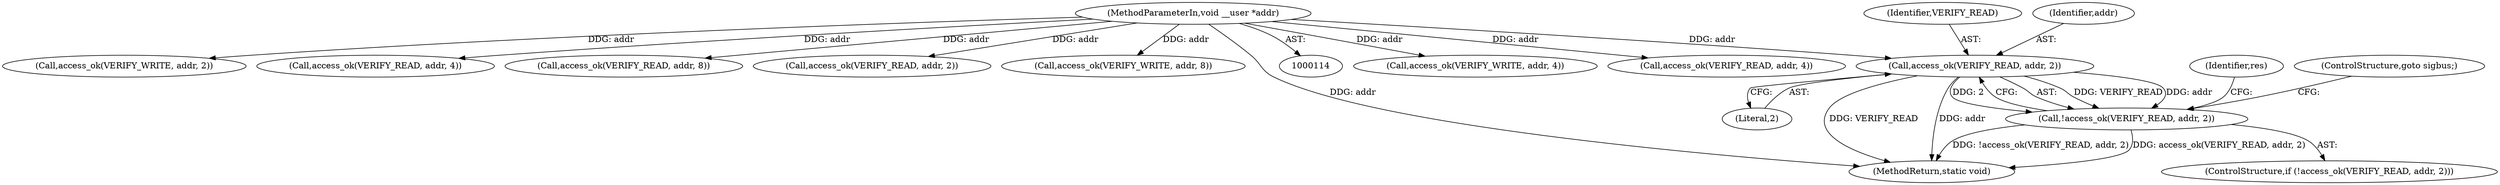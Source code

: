digraph "0_linux_a8b0ca17b80e92faab46ee7179ba9e99ccb61233_12@pointer" {
"1000158" [label="(Call,access_ok(VERIFY_READ, addr, 2))"];
"1000116" [label="(MethodParameterIn,void __user *addr)"];
"1000157" [label="(Call,!access_ok(VERIFY_READ, addr, 2))"];
"1000164" [label="(Identifier,res)"];
"1000157" [label="(Call,!access_ok(VERIFY_READ, addr, 2))"];
"1000310" [label="(Call,access_ok(VERIFY_WRITE, addr, 4))"];
"1000116" [label="(MethodParameterIn,void __user *addr)"];
"1000159" [label="(Identifier,VERIFY_READ)"];
"1000161" [label="(Literal,2)"];
"1000160" [label="(Identifier,addr)"];
"1000183" [label="(Call,access_ok(VERIFY_READ, addr, 4))"];
"1000156" [label="(ControlStructure,if (!access_ok(VERIFY_READ, addr, 2)))"];
"1000162" [label="(ControlStructure,goto sigbus;)"];
"1000285" [label="(Call,access_ok(VERIFY_WRITE, addr, 2))"];
"1000233" [label="(Call,access_ok(VERIFY_READ, addr, 4))"];
"1000259" [label="(Call,access_ok(VERIFY_READ, addr, 8))"];
"1000208" [label="(Call,access_ok(VERIFY_READ, addr, 2))"];
"1000335" [label="(Call,access_ok(VERIFY_WRITE, addr, 8))"];
"1000415" [label="(MethodReturn,static void)"];
"1000158" [label="(Call,access_ok(VERIFY_READ, addr, 2))"];
"1000158" -> "1000157"  [label="AST: "];
"1000158" -> "1000161"  [label="CFG: "];
"1000159" -> "1000158"  [label="AST: "];
"1000160" -> "1000158"  [label="AST: "];
"1000161" -> "1000158"  [label="AST: "];
"1000157" -> "1000158"  [label="CFG: "];
"1000158" -> "1000415"  [label="DDG: VERIFY_READ"];
"1000158" -> "1000415"  [label="DDG: addr"];
"1000158" -> "1000157"  [label="DDG: VERIFY_READ"];
"1000158" -> "1000157"  [label="DDG: addr"];
"1000158" -> "1000157"  [label="DDG: 2"];
"1000116" -> "1000158"  [label="DDG: addr"];
"1000116" -> "1000114"  [label="AST: "];
"1000116" -> "1000415"  [label="DDG: addr"];
"1000116" -> "1000183"  [label="DDG: addr"];
"1000116" -> "1000208"  [label="DDG: addr"];
"1000116" -> "1000233"  [label="DDG: addr"];
"1000116" -> "1000259"  [label="DDG: addr"];
"1000116" -> "1000285"  [label="DDG: addr"];
"1000116" -> "1000310"  [label="DDG: addr"];
"1000116" -> "1000335"  [label="DDG: addr"];
"1000157" -> "1000156"  [label="AST: "];
"1000162" -> "1000157"  [label="CFG: "];
"1000164" -> "1000157"  [label="CFG: "];
"1000157" -> "1000415"  [label="DDG: !access_ok(VERIFY_READ, addr, 2)"];
"1000157" -> "1000415"  [label="DDG: access_ok(VERIFY_READ, addr, 2)"];
}
